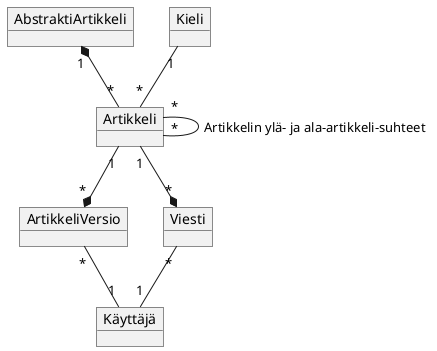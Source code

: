 @startuml

object Käyttäjä
object Artikkeli
object ArtikkeliVersio
object Viesti
object AbstraktiArtikkeli
object Kieli

Kieli "1" -- "*" Artikkeli
AbstraktiArtikkeli "1" *-- "*" Artikkeli
Artikkeli "1" --* "*" ArtikkeliVersio
Artikkeli "*" -- "*" Artikkeli : Artikkelin ylä- ja ala-artikkeli-suhteet
Artikkeli "1" --* "*" Viesti
Viesti "*" -- "1" Käyttäjä
ArtikkeliVersio "*" -- "1" Käyttäjä
@enduml
